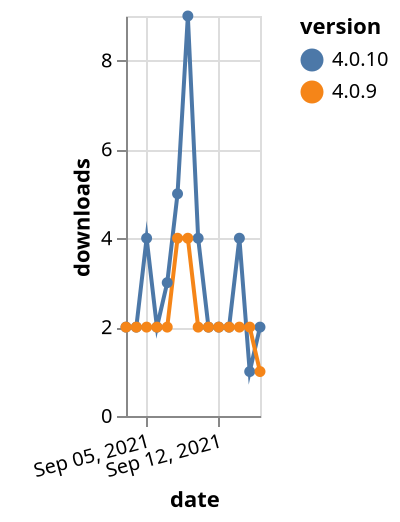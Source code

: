 {"$schema": "https://vega.github.io/schema/vega-lite/v5.json", "description": "A simple bar chart with embedded data.", "data": {"values": [{"date": "2021-09-03", "total": 3191, "delta": 2, "version": "4.0.10"}, {"date": "2021-09-04", "total": 3193, "delta": 2, "version": "4.0.10"}, {"date": "2021-09-05", "total": 3197, "delta": 4, "version": "4.0.10"}, {"date": "2021-09-06", "total": 3199, "delta": 2, "version": "4.0.10"}, {"date": "2021-09-07", "total": 3202, "delta": 3, "version": "4.0.10"}, {"date": "2021-09-08", "total": 3207, "delta": 5, "version": "4.0.10"}, {"date": "2021-09-09", "total": 3216, "delta": 9, "version": "4.0.10"}, {"date": "2021-09-10", "total": 3220, "delta": 4, "version": "4.0.10"}, {"date": "2021-09-11", "total": 3222, "delta": 2, "version": "4.0.10"}, {"date": "2021-09-12", "total": 3224, "delta": 2, "version": "4.0.10"}, {"date": "2021-09-13", "total": 3226, "delta": 2, "version": "4.0.10"}, {"date": "2021-09-14", "total": 3230, "delta": 4, "version": "4.0.10"}, {"date": "2021-09-15", "total": 3231, "delta": 1, "version": "4.0.10"}, {"date": "2021-09-16", "total": 3233, "delta": 2, "version": "4.0.10"}, {"date": "2021-09-03", "total": 3036, "delta": 2, "version": "4.0.9"}, {"date": "2021-09-04", "total": 3038, "delta": 2, "version": "4.0.9"}, {"date": "2021-09-05", "total": 3040, "delta": 2, "version": "4.0.9"}, {"date": "2021-09-06", "total": 3042, "delta": 2, "version": "4.0.9"}, {"date": "2021-09-07", "total": 3044, "delta": 2, "version": "4.0.9"}, {"date": "2021-09-08", "total": 3048, "delta": 4, "version": "4.0.9"}, {"date": "2021-09-09", "total": 3052, "delta": 4, "version": "4.0.9"}, {"date": "2021-09-10", "total": 3054, "delta": 2, "version": "4.0.9"}, {"date": "2021-09-11", "total": 3056, "delta": 2, "version": "4.0.9"}, {"date": "2021-09-12", "total": 3058, "delta": 2, "version": "4.0.9"}, {"date": "2021-09-13", "total": 3060, "delta": 2, "version": "4.0.9"}, {"date": "2021-09-14", "total": 3062, "delta": 2, "version": "4.0.9"}, {"date": "2021-09-15", "total": 3064, "delta": 2, "version": "4.0.9"}, {"date": "2021-09-16", "total": 3065, "delta": 1, "version": "4.0.9"}]}, "width": "container", "mark": {"type": "line", "point": {"filled": true}}, "encoding": {"x": {"field": "date", "type": "temporal", "timeUnit": "yearmonthdate", "title": "date", "axis": {"labelAngle": -15}}, "y": {"field": "delta", "type": "quantitative", "title": "downloads"}, "color": {"field": "version", "type": "nominal"}, "tooltip": {"field": "delta"}}}